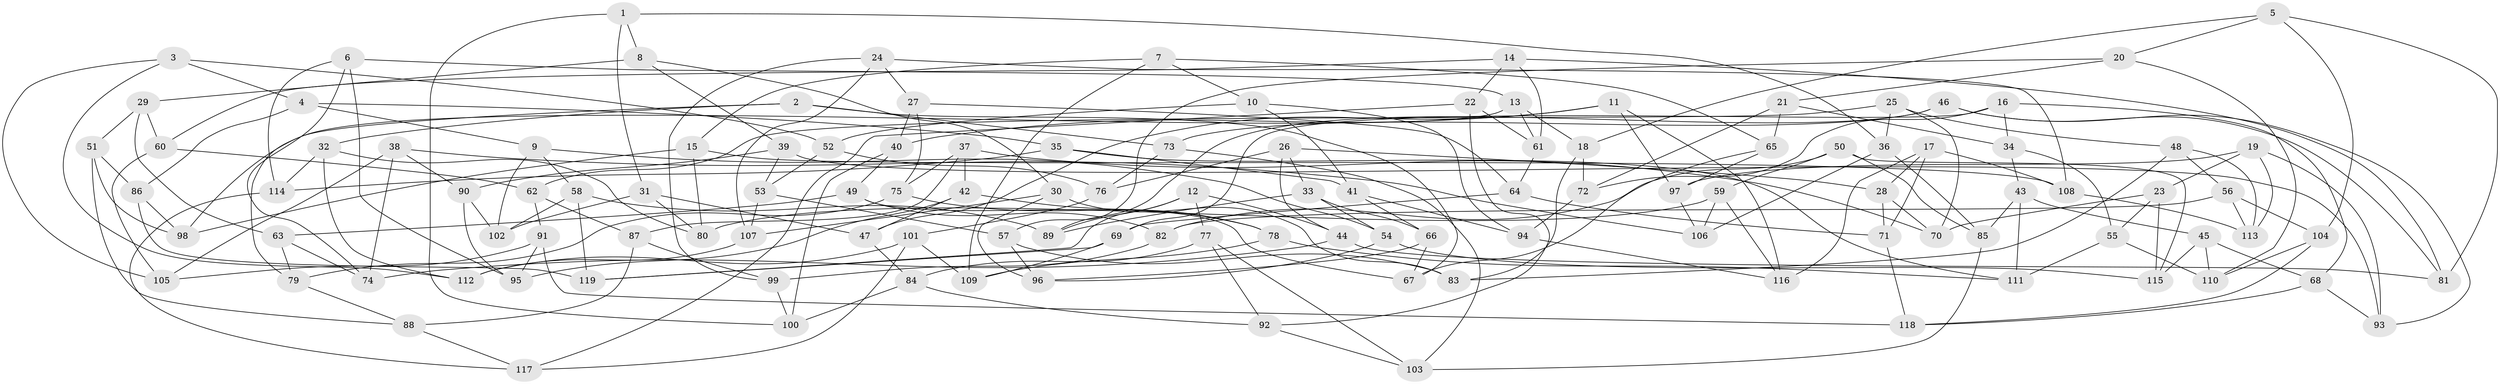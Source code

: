 // coarse degree distribution, {11: 0.027777777777777776, 10: 0.1111111111111111, 6: 0.3055555555555556, 8: 0.16666666666666666, 9: 0.08333333333333333, 3: 0.05555555555555555, 7: 0.16666666666666666, 5: 0.05555555555555555, 4: 0.027777777777777776}
// Generated by graph-tools (version 1.1) at 2025/53/03/04/25 22:53:53]
// undirected, 119 vertices, 238 edges
graph export_dot {
  node [color=gray90,style=filled];
  1;
  2;
  3;
  4;
  5;
  6;
  7;
  8;
  9;
  10;
  11;
  12;
  13;
  14;
  15;
  16;
  17;
  18;
  19;
  20;
  21;
  22;
  23;
  24;
  25;
  26;
  27;
  28;
  29;
  30;
  31;
  32;
  33;
  34;
  35;
  36;
  37;
  38;
  39;
  40;
  41;
  42;
  43;
  44;
  45;
  46;
  47;
  48;
  49;
  50;
  51;
  52;
  53;
  54;
  55;
  56;
  57;
  58;
  59;
  60;
  61;
  62;
  63;
  64;
  65;
  66;
  67;
  68;
  69;
  70;
  71;
  72;
  73;
  74;
  75;
  76;
  77;
  78;
  79;
  80;
  81;
  82;
  83;
  84;
  85;
  86;
  87;
  88;
  89;
  90;
  91;
  92;
  93;
  94;
  95;
  96;
  97;
  98;
  99;
  100;
  101;
  102;
  103;
  104;
  105;
  106;
  107;
  108;
  109;
  110;
  111;
  112;
  113;
  114;
  115;
  116;
  117;
  118;
  119;
  1 -- 31;
  1 -- 8;
  1 -- 100;
  1 -- 36;
  2 -- 98;
  2 -- 67;
  2 -- 73;
  2 -- 32;
  3 -- 112;
  3 -- 52;
  3 -- 105;
  3 -- 4;
  4 -- 35;
  4 -- 9;
  4 -- 86;
  5 -- 20;
  5 -- 81;
  5 -- 18;
  5 -- 104;
  6 -- 74;
  6 -- 13;
  6 -- 114;
  6 -- 95;
  7 -- 10;
  7 -- 109;
  7 -- 15;
  7 -- 65;
  8 -- 30;
  8 -- 39;
  8 -- 29;
  9 -- 102;
  9 -- 54;
  9 -- 58;
  10 -- 41;
  10 -- 94;
  10 -- 52;
  11 -- 116;
  11 -- 97;
  11 -- 40;
  11 -- 47;
  12 -- 77;
  12 -- 119;
  12 -- 89;
  12 -- 44;
  13 -- 18;
  13 -- 79;
  13 -- 61;
  14 -- 60;
  14 -- 61;
  14 -- 22;
  14 -- 81;
  15 -- 108;
  15 -- 98;
  15 -- 80;
  16 -- 72;
  16 -- 34;
  16 -- 68;
  16 -- 69;
  17 -- 108;
  17 -- 71;
  17 -- 116;
  17 -- 28;
  18 -- 72;
  18 -- 83;
  19 -- 113;
  19 -- 23;
  19 -- 97;
  19 -- 93;
  20 -- 110;
  20 -- 57;
  20 -- 21;
  21 -- 34;
  21 -- 65;
  21 -- 72;
  22 -- 61;
  22 -- 117;
  22 -- 92;
  23 -- 55;
  23 -- 70;
  23 -- 115;
  24 -- 27;
  24 -- 107;
  24 -- 108;
  24 -- 99;
  25 -- 36;
  25 -- 70;
  25 -- 48;
  25 -- 62;
  26 -- 44;
  26 -- 33;
  26 -- 28;
  26 -- 76;
  27 -- 64;
  27 -- 75;
  27 -- 40;
  28 -- 70;
  28 -- 71;
  29 -- 51;
  29 -- 63;
  29 -- 60;
  30 -- 107;
  30 -- 83;
  30 -- 96;
  31 -- 47;
  31 -- 80;
  31 -- 102;
  32 -- 114;
  32 -- 112;
  32 -- 80;
  33 -- 66;
  33 -- 54;
  33 -- 89;
  34 -- 55;
  34 -- 43;
  35 -- 41;
  35 -- 111;
  35 -- 114;
  36 -- 106;
  36 -- 85;
  37 -- 87;
  37 -- 75;
  37 -- 70;
  37 -- 42;
  38 -- 74;
  38 -- 106;
  38 -- 90;
  38 -- 105;
  39 -- 90;
  39 -- 53;
  39 -- 93;
  40 -- 100;
  40 -- 49;
  41 -- 94;
  41 -- 66;
  42 -- 78;
  42 -- 95;
  42 -- 47;
  43 -- 45;
  43 -- 85;
  43 -- 111;
  44 -- 74;
  44 -- 81;
  45 -- 115;
  45 -- 68;
  45 -- 110;
  46 -- 89;
  46 -- 81;
  46 -- 93;
  46 -- 73;
  47 -- 84;
  48 -- 56;
  48 -- 113;
  48 -- 83;
  49 -- 63;
  49 -- 67;
  49 -- 82;
  50 -- 82;
  50 -- 59;
  50 -- 115;
  50 -- 85;
  51 -- 88;
  51 -- 86;
  51 -- 98;
  52 -- 53;
  52 -- 76;
  53 -- 57;
  53 -- 107;
  54 -- 115;
  54 -- 96;
  55 -- 111;
  55 -- 110;
  56 -- 104;
  56 -- 82;
  56 -- 113;
  57 -- 83;
  57 -- 96;
  58 -- 89;
  58 -- 119;
  58 -- 102;
  59 -- 106;
  59 -- 80;
  59 -- 116;
  60 -- 62;
  60 -- 105;
  61 -- 64;
  62 -- 87;
  62 -- 91;
  63 -- 79;
  63 -- 74;
  64 -- 69;
  64 -- 71;
  65 -- 67;
  65 -- 97;
  66 -- 67;
  66 -- 96;
  68 -- 118;
  68 -- 93;
  69 -- 109;
  69 -- 119;
  71 -- 118;
  72 -- 94;
  73 -- 76;
  73 -- 103;
  75 -- 79;
  75 -- 78;
  76 -- 101;
  77 -- 84;
  77 -- 92;
  77 -- 103;
  78 -- 109;
  78 -- 111;
  79 -- 88;
  82 -- 99;
  84 -- 100;
  84 -- 92;
  85 -- 103;
  86 -- 98;
  86 -- 119;
  87 -- 88;
  87 -- 99;
  88 -- 117;
  90 -- 95;
  90 -- 102;
  91 -- 118;
  91 -- 105;
  91 -- 95;
  92 -- 103;
  94 -- 116;
  97 -- 106;
  99 -- 100;
  101 -- 112;
  101 -- 117;
  101 -- 109;
  104 -- 110;
  104 -- 118;
  107 -- 112;
  108 -- 113;
  114 -- 117;
}
